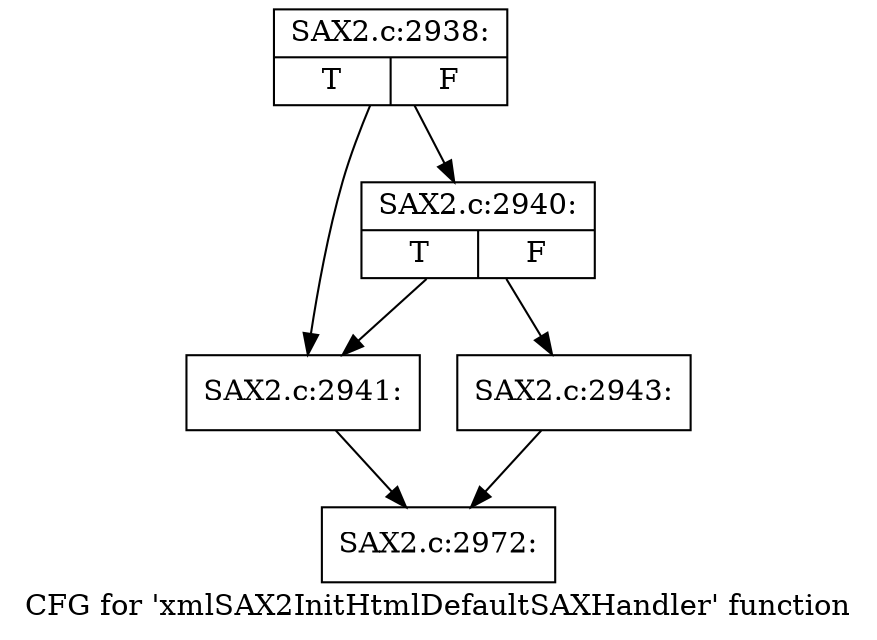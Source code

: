 digraph "CFG for 'xmlSAX2InitHtmlDefaultSAXHandler' function" {
	label="CFG for 'xmlSAX2InitHtmlDefaultSAXHandler' function";

	Node0x42aff60 [shape=record,label="{SAX2.c:2938:|{<s0>T|<s1>F}}"];
	Node0x42aff60 -> Node0x42aeb10;
	Node0x42aff60 -> Node0x42b0380;
	Node0x42b0380 [shape=record,label="{SAX2.c:2940:|{<s0>T|<s1>F}}"];
	Node0x42b0380 -> Node0x42aeb10;
	Node0x42b0380 -> Node0x42b0330;
	Node0x42aeb10 [shape=record,label="{SAX2.c:2941:}"];
	Node0x42aeb10 -> Node0x42b0990;
	Node0x42b0330 [shape=record,label="{SAX2.c:2943:}"];
	Node0x42b0330 -> Node0x42b0990;
	Node0x42b0990 [shape=record,label="{SAX2.c:2972:}"];
}
